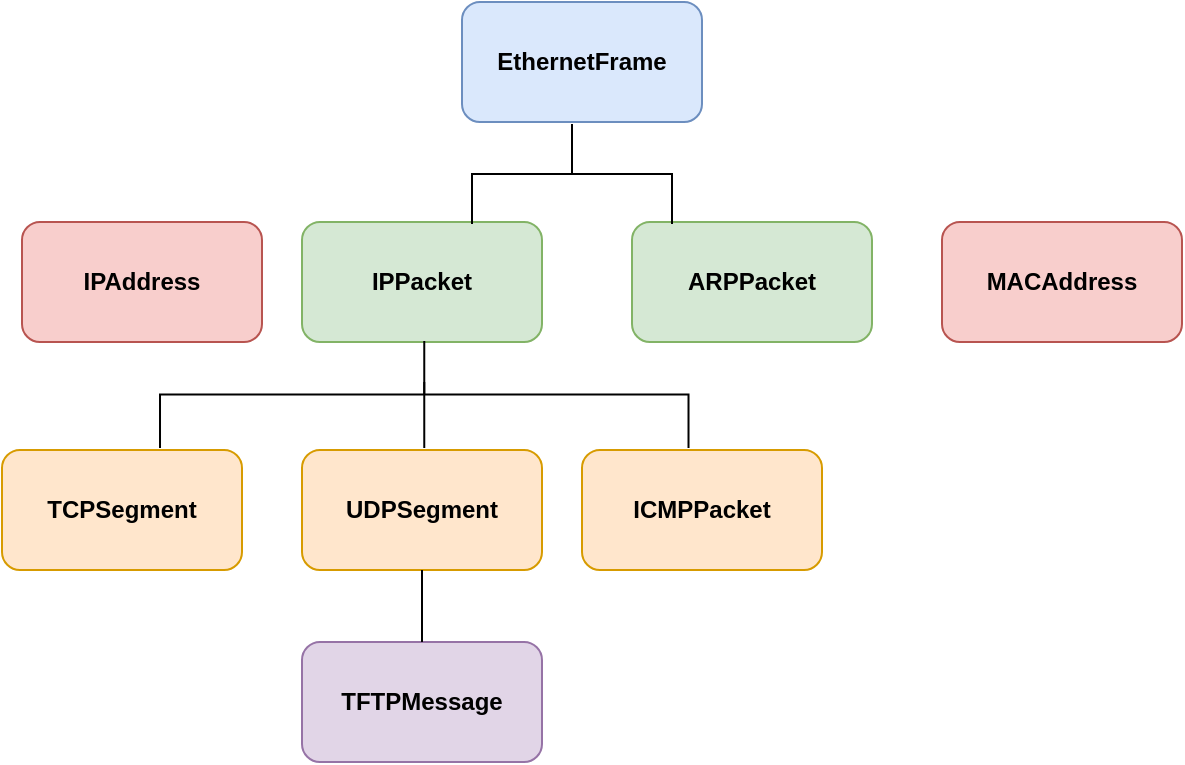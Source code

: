 <mxfile version="20.3.0" type="github">
  <diagram id="pFrUCrIVSA07nVixNRKJ" name="Page-1">
    <mxGraphModel dx="1209" dy="652" grid="1" gridSize="10" guides="1" tooltips="1" connect="1" arrows="1" fold="1" page="1" pageScale="1" pageWidth="850" pageHeight="1100" math="0" shadow="0">
      <root>
        <mxCell id="0" />
        <mxCell id="1" parent="0" />
        <mxCell id="TGutVpatn3XHoCrsepDR-1" value="EthernetFrame" style="rounded=1;whiteSpace=wrap;html=1;fillColor=#dae8fc;strokeColor=#6c8ebf;fontStyle=1;fontSize=12;" vertex="1" parent="1">
          <mxGeometry x="340" y="160" width="120" height="60" as="geometry" />
        </mxCell>
        <mxCell id="TGutVpatn3XHoCrsepDR-2" value="IPPacket" style="rounded=1;whiteSpace=wrap;html=1;fillColor=#d5e8d4;strokeColor=#82b366;fontStyle=1;fontSize=12;" vertex="1" parent="1">
          <mxGeometry x="260" y="270" width="120" height="60" as="geometry" />
        </mxCell>
        <mxCell id="TGutVpatn3XHoCrsepDR-3" value="ARPPacket" style="rounded=1;whiteSpace=wrap;html=1;fillColor=#d5e8d4;strokeColor=#82b366;fontStyle=1;fontSize=12;" vertex="1" parent="1">
          <mxGeometry x="425" y="270" width="120" height="60" as="geometry" />
        </mxCell>
        <mxCell id="TGutVpatn3XHoCrsepDR-4" value="TCPSegment" style="rounded=1;whiteSpace=wrap;html=1;fillColor=#ffe6cc;strokeColor=#d79b00;fontStyle=1;fontSize=12;" vertex="1" parent="1">
          <mxGeometry x="110" y="384" width="120" height="60" as="geometry" />
        </mxCell>
        <mxCell id="TGutVpatn3XHoCrsepDR-5" value="UDPSegment" style="rounded=1;whiteSpace=wrap;html=1;fillColor=#ffe6cc;strokeColor=#d79b00;fontStyle=1;fontSize=12;" vertex="1" parent="1">
          <mxGeometry x="260" y="384" width="120" height="60" as="geometry" />
        </mxCell>
        <mxCell id="TGutVpatn3XHoCrsepDR-6" value="ICMPPacket" style="rounded=1;whiteSpace=wrap;html=1;fillColor=#ffe6cc;strokeColor=#d79b00;fontStyle=1;fontSize=12;" vertex="1" parent="1">
          <mxGeometry x="400" y="384" width="120" height="60" as="geometry" />
        </mxCell>
        <mxCell id="TGutVpatn3XHoCrsepDR-7" value="" style="strokeWidth=1;html=1;shape=mxgraph.flowchart.annotation_2;align=left;labelPosition=right;pointerEvents=1;fontSize=12;rotation=90;" vertex="1" parent="1">
          <mxGeometry x="370" y="196" width="50" height="100" as="geometry" />
        </mxCell>
        <mxCell id="TGutVpatn3XHoCrsepDR-8" value="" style="strokeWidth=1;html=1;shape=mxgraph.flowchart.annotation_2;align=left;labelPosition=right;pointerEvents=1;fontSize=12;rotation=90;" vertex="1" parent="1">
          <mxGeometry x="294.38" y="224.13" width="53.5" height="264.25" as="geometry" />
        </mxCell>
        <mxCell id="TGutVpatn3XHoCrsepDR-10" value="" style="endArrow=none;html=1;rounded=0;fontSize=12;exitX=1;exitY=0.5;exitDx=0;exitDy=0;exitPerimeter=0;entryX=0.383;entryY=0.5;entryDx=0;entryDy=0;entryPerimeter=0;" edge="1" parent="1" source="TGutVpatn3XHoCrsepDR-8" target="TGutVpatn3XHoCrsepDR-8">
          <mxGeometry width="50" height="50" relative="1" as="geometry">
            <mxPoint x="400" y="360" as="sourcePoint" />
            <mxPoint x="450" y="310" as="targetPoint" />
          </mxGeometry>
        </mxCell>
        <mxCell id="TGutVpatn3XHoCrsepDR-11" value="IPAddress" style="rounded=1;whiteSpace=wrap;html=1;fillColor=#f8cecc;strokeColor=#b85450;fontStyle=1;fontSize=12;" vertex="1" parent="1">
          <mxGeometry x="120" y="270" width="120" height="60" as="geometry" />
        </mxCell>
        <mxCell id="TGutVpatn3XHoCrsepDR-12" value="MACAddress" style="rounded=1;whiteSpace=wrap;html=1;fillColor=#f8cecc;strokeColor=#b85450;fontStyle=1;fontSize=12;" vertex="1" parent="1">
          <mxGeometry x="580" y="270" width="120" height="60" as="geometry" />
        </mxCell>
        <mxCell id="TGutVpatn3XHoCrsepDR-13" value="TFTPMessage" style="rounded=1;whiteSpace=wrap;html=1;fillColor=#e1d5e7;strokeColor=#9673a6;fontStyle=1;fontSize=12;" vertex="1" parent="1">
          <mxGeometry x="260" y="480" width="120" height="60" as="geometry" />
        </mxCell>
        <mxCell id="TGutVpatn3XHoCrsepDR-14" value="" style="endArrow=none;html=1;rounded=0;fontSize=12;exitX=0.5;exitY=1;exitDx=0;exitDy=0;entryX=0.5;entryY=0;entryDx=0;entryDy=0;" edge="1" parent="1" source="TGutVpatn3XHoCrsepDR-5" target="TGutVpatn3XHoCrsepDR-13">
          <mxGeometry width="50" height="50" relative="1" as="geometry">
            <mxPoint x="400" y="360" as="sourcePoint" />
            <mxPoint x="450" y="310" as="targetPoint" />
          </mxGeometry>
        </mxCell>
      </root>
    </mxGraphModel>
  </diagram>
</mxfile>
